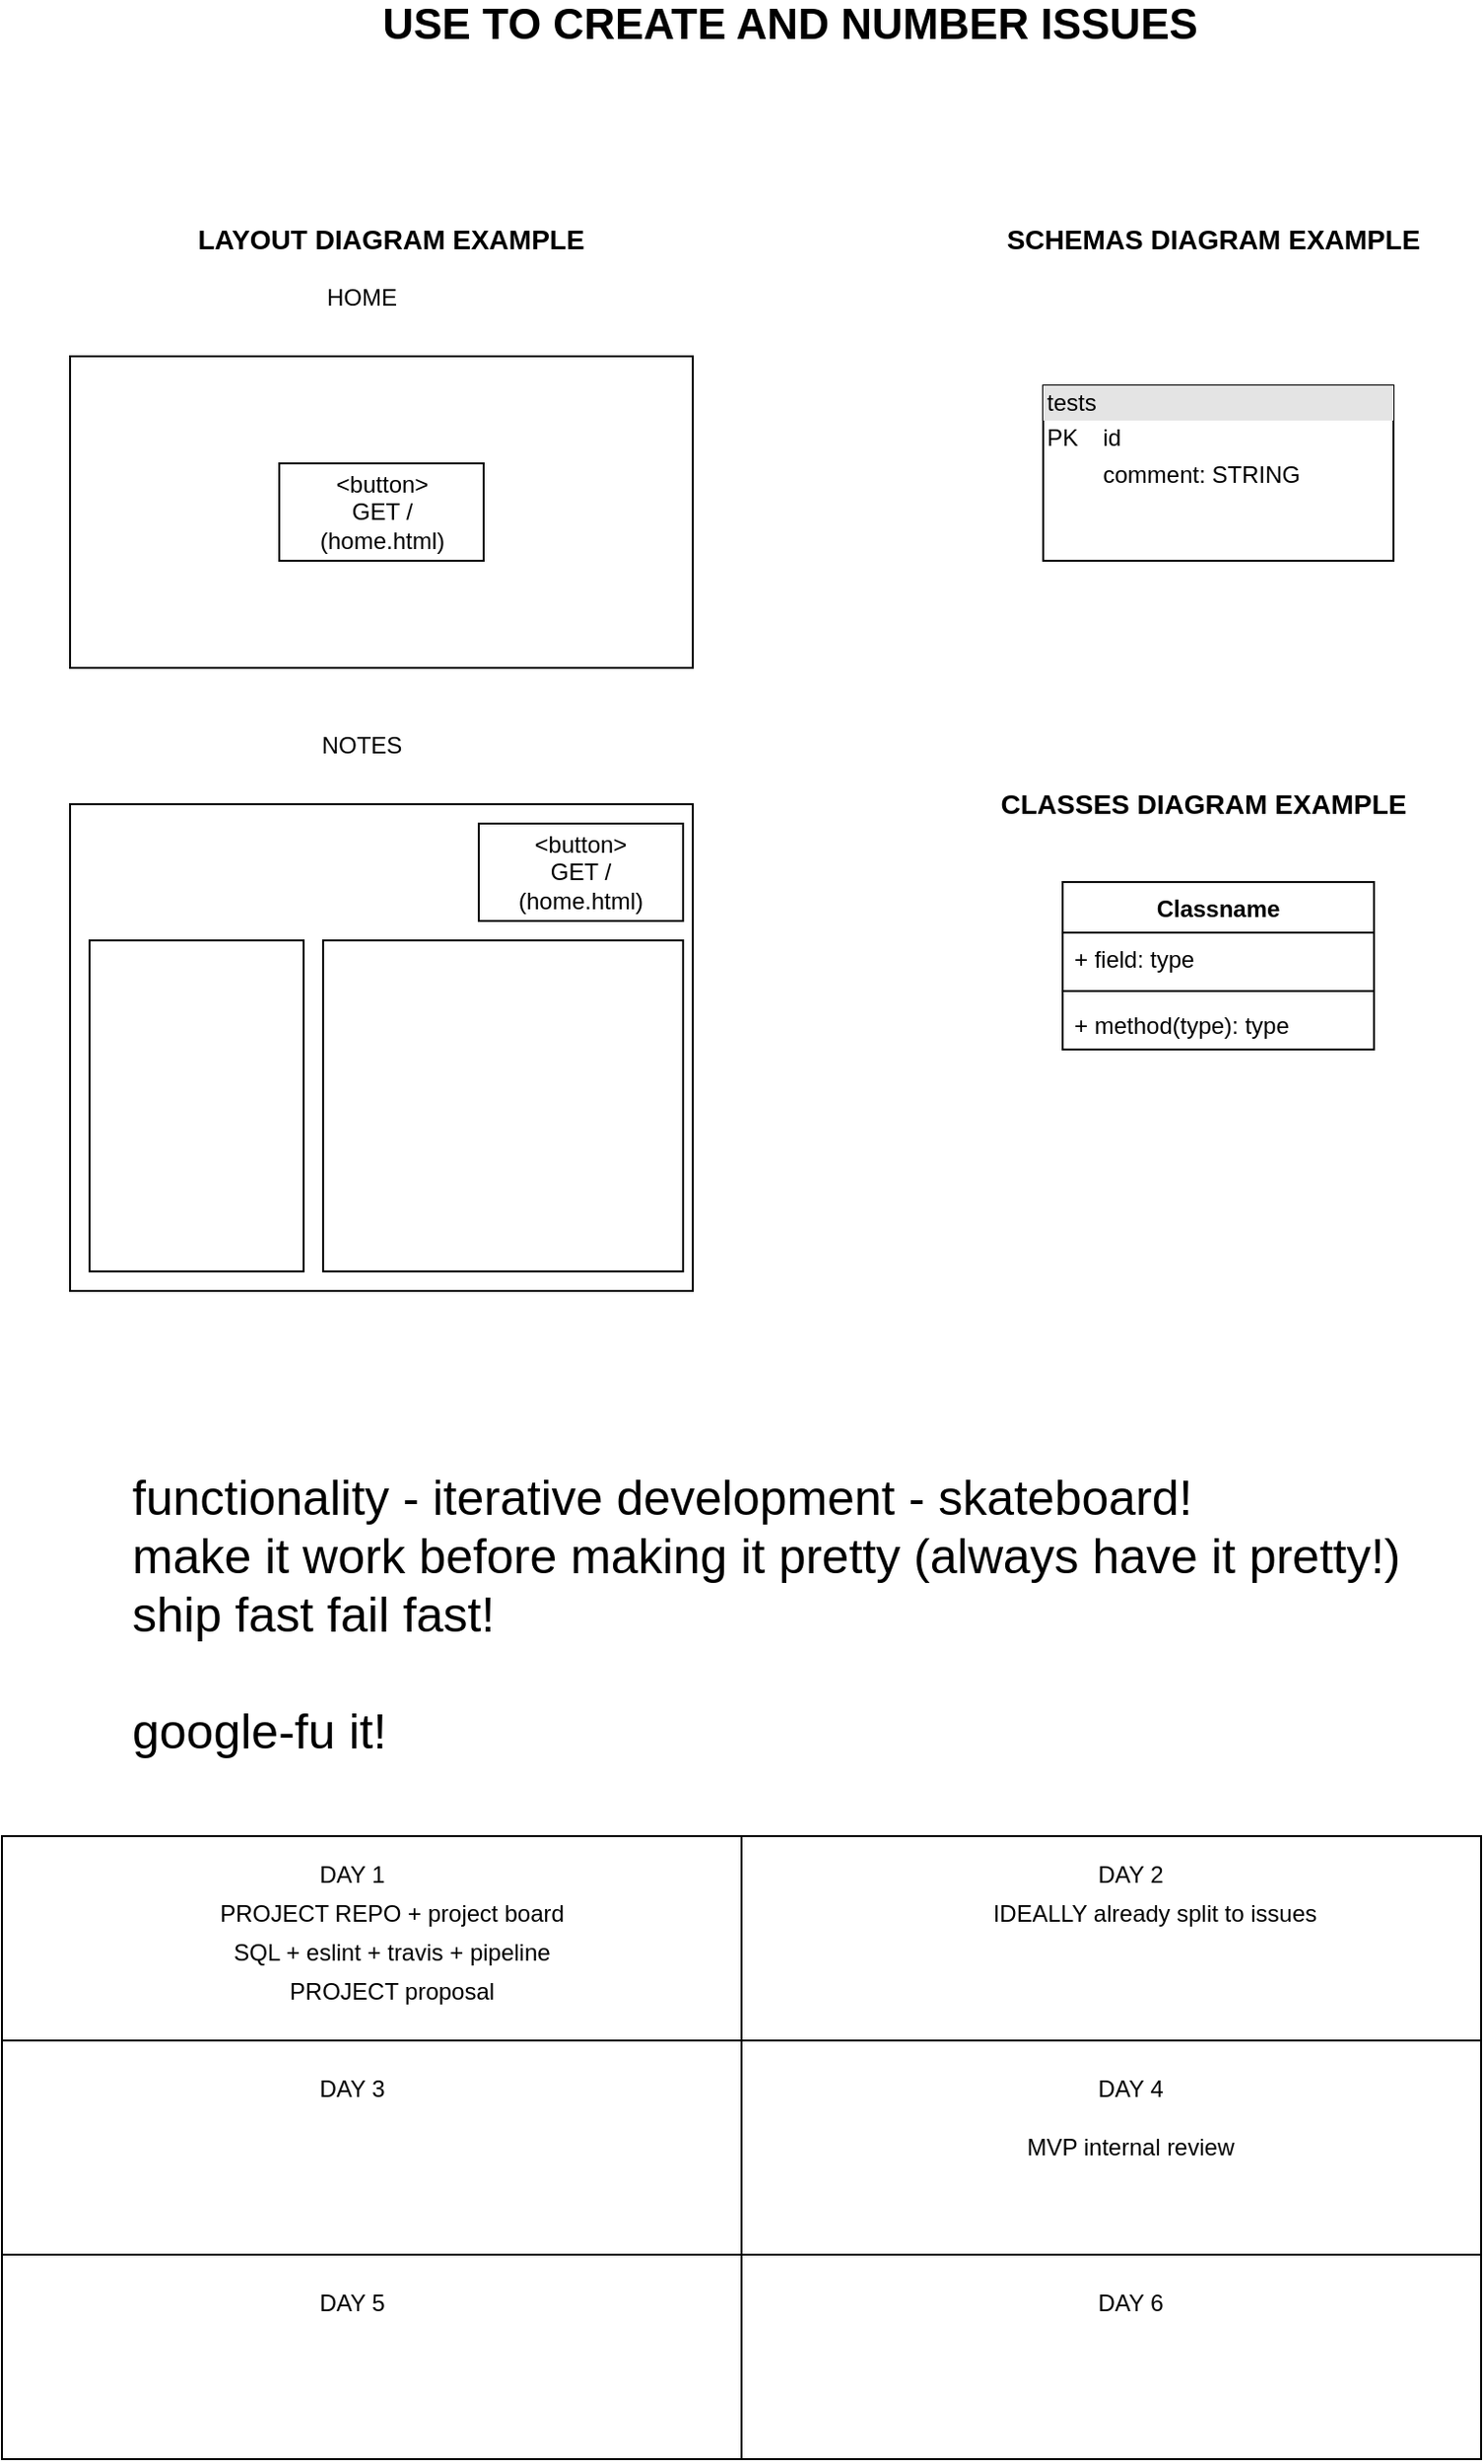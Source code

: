 <mxfile version="13.9.2" type="device"><diagram id="Yclo1I7aehY_4-xDRthJ" name="Page-1"><mxGraphModel dx="1106" dy="1723" grid="1" gridSize="10" guides="1" tooltips="1" connect="1" arrows="1" fold="1" page="1" pageScale="1" pageWidth="850" pageHeight="1100" math="0" shadow="0"><root><mxCell id="0"/><mxCell id="1" parent="0"/><mxCell id="7fcCKJ1JXYTxv_GgXycq-1" value="" style="rounded=0;whiteSpace=wrap;html=1;" parent="1" vertex="1"><mxGeometry x="80" y="80" width="320" height="160" as="geometry"/></mxCell><mxCell id="7fcCKJ1JXYTxv_GgXycq-2" value="HOME" style="text;html=1;strokeColor=none;fillColor=none;align=center;verticalAlign=middle;whiteSpace=wrap;rounded=0;" parent="1" vertex="1"><mxGeometry x="210" y="40" width="40" height="20" as="geometry"/></mxCell><mxCell id="7fcCKJ1JXYTxv_GgXycq-3" value="&amp;lt;button&amp;gt;&lt;br&gt;GET / &lt;br&gt;(home.html)" style="rounded=0;whiteSpace=wrap;html=1;" parent="1" vertex="1"><mxGeometry x="187.5" y="135" width="105" height="50" as="geometry"/></mxCell><mxCell id="7fcCKJ1JXYTxv_GgXycq-4" value="" style="rounded=0;whiteSpace=wrap;html=1;" parent="1" vertex="1"><mxGeometry x="80" y="310" width="320" height="250" as="geometry"/></mxCell><mxCell id="7fcCKJ1JXYTxv_GgXycq-5" value="NOTES" style="text;html=1;strokeColor=none;fillColor=none;align=center;verticalAlign=middle;whiteSpace=wrap;rounded=0;" parent="1" vertex="1"><mxGeometry x="210" y="270" width="40" height="20" as="geometry"/></mxCell><mxCell id="7fcCKJ1JXYTxv_GgXycq-6" value="&amp;lt;button&amp;gt;&lt;br&gt;GET / &lt;br&gt;(home.html)" style="rounded=0;whiteSpace=wrap;html=1;" parent="1" vertex="1"><mxGeometry x="290" y="320" width="105" height="50" as="geometry"/></mxCell><mxCell id="7fcCKJ1JXYTxv_GgXycq-7" value="" style="rounded=0;whiteSpace=wrap;html=1;" parent="1" vertex="1"><mxGeometry x="210" y="380" width="185" height="170" as="geometry"/></mxCell><mxCell id="7fcCKJ1JXYTxv_GgXycq-8" value="" style="rounded=0;whiteSpace=wrap;html=1;" parent="1" vertex="1"><mxGeometry x="90" y="380" width="110" height="170" as="geometry"/></mxCell><mxCell id="EQwp8sNR-uYuk6F5XT1M-2" value="" style="rounded=0;whiteSpace=wrap;html=1;" vertex="1" parent="1"><mxGeometry x="45" y="840" width="760" height="320" as="geometry"/></mxCell><mxCell id="EQwp8sNR-uYuk6F5XT1M-3" value="" style="rounded=0;whiteSpace=wrap;html=1;" vertex="1" parent="1"><mxGeometry x="45" y="945" width="760" height="110" as="geometry"/></mxCell><mxCell id="EQwp8sNR-uYuk6F5XT1M-9" value="" style="endArrow=none;html=1;entryX=0.5;entryY=0;entryDx=0;entryDy=0;exitX=0.5;exitY=1;exitDx=0;exitDy=0;" edge="1" parent="1" source="EQwp8sNR-uYuk6F5XT1M-2" target="EQwp8sNR-uYuk6F5XT1M-2"><mxGeometry width="50" height="50" relative="1" as="geometry"><mxPoint x="405" y="1080" as="sourcePoint"/><mxPoint x="455" y="1030" as="targetPoint"/></mxGeometry></mxCell><mxCell id="EQwp8sNR-uYuk6F5XT1M-10" value="DAY 1" style="text;html=1;strokeColor=none;fillColor=none;align=center;verticalAlign=middle;whiteSpace=wrap;rounded=0;" vertex="1" parent="1"><mxGeometry x="205" y="850" width="40" height="20" as="geometry"/></mxCell><mxCell id="EQwp8sNR-uYuk6F5XT1M-11" value="DAY 2" style="text;html=1;strokeColor=none;fillColor=none;align=center;verticalAlign=middle;whiteSpace=wrap;rounded=0;" vertex="1" parent="1"><mxGeometry x="605" y="850" width="40" height="20" as="geometry"/></mxCell><mxCell id="EQwp8sNR-uYuk6F5XT1M-12" value="DAY 3" style="text;html=1;strokeColor=none;fillColor=none;align=center;verticalAlign=middle;whiteSpace=wrap;rounded=0;" vertex="1" parent="1"><mxGeometry x="205" y="960" width="40" height="20" as="geometry"/></mxCell><mxCell id="EQwp8sNR-uYuk6F5XT1M-13" value="DAY 4" style="text;html=1;strokeColor=none;fillColor=none;align=center;verticalAlign=middle;whiteSpace=wrap;rounded=0;" vertex="1" parent="1"><mxGeometry x="605" y="960" width="40" height="20" as="geometry"/></mxCell><mxCell id="EQwp8sNR-uYuk6F5XT1M-14" value="DAY 5" style="text;html=1;strokeColor=none;fillColor=none;align=center;verticalAlign=middle;whiteSpace=wrap;rounded=0;" vertex="1" parent="1"><mxGeometry x="205" y="1070" width="40" height="20" as="geometry"/></mxCell><mxCell id="EQwp8sNR-uYuk6F5XT1M-15" value="DAY 6" style="text;html=1;strokeColor=none;fillColor=none;align=center;verticalAlign=middle;whiteSpace=wrap;rounded=0;" vertex="1" parent="1"><mxGeometry x="605" y="1070" width="40" height="20" as="geometry"/></mxCell><mxCell id="EQwp8sNR-uYuk6F5XT1M-16" value="PROJECT REPO + project board" style="text;html=1;strokeColor=none;fillColor=none;align=center;verticalAlign=middle;whiteSpace=wrap;rounded=0;" vertex="1" parent="1"><mxGeometry x="132.5" y="870" width="225" height="20" as="geometry"/></mxCell><mxCell id="EQwp8sNR-uYuk6F5XT1M-17" value="SQL + eslint + travis + pipeline" style="text;html=1;strokeColor=none;fillColor=none;align=center;verticalAlign=middle;whiteSpace=wrap;rounded=0;" vertex="1" parent="1"><mxGeometry x="132.5" y="890" width="225" height="20" as="geometry"/></mxCell><mxCell id="EQwp8sNR-uYuk6F5XT1M-18" value="PROJECT proposal" style="text;html=1;strokeColor=none;fillColor=none;align=center;verticalAlign=middle;whiteSpace=wrap;rounded=0;" vertex="1" parent="1"><mxGeometry x="132.5" y="910" width="225" height="20" as="geometry"/></mxCell><mxCell id="EQwp8sNR-uYuk6F5XT1M-19" value="MVP internal review" style="text;html=1;strokeColor=none;fillColor=none;align=center;verticalAlign=middle;whiteSpace=wrap;rounded=0;" vertex="1" parent="1"><mxGeometry x="555" y="990" width="140" height="20" as="geometry"/></mxCell><mxCell id="EQwp8sNR-uYuk6F5XT1M-20" value="&lt;font style=&quot;font-size: 25px&quot;&gt;functionality - iterative development - skateboard!&lt;/font&gt;" style="text;html=1;strokeColor=none;fillColor=none;align=left;verticalAlign=middle;whiteSpace=wrap;rounded=0;" vertex="1" parent="1"><mxGeometry x="110" y="650" width="680" height="30" as="geometry"/></mxCell><mxCell id="EQwp8sNR-uYuk6F5XT1M-22" value="&lt;font style=&quot;font-size: 25px&quot;&gt;ship fast fail fast!&lt;/font&gt;" style="text;html=1;strokeColor=none;fillColor=none;align=left;verticalAlign=middle;whiteSpace=wrap;rounded=0;" vertex="1" parent="1"><mxGeometry x="110" y="710" width="680" height="30" as="geometry"/></mxCell><mxCell id="EQwp8sNR-uYuk6F5XT1M-23" value="&lt;font style=&quot;font-size: 25px&quot;&gt;make it work before making it pretty (always have it pretty!)&lt;/font&gt;" style="text;html=1;strokeColor=none;fillColor=none;align=left;verticalAlign=middle;whiteSpace=wrap;rounded=0;" vertex="1" parent="1"><mxGeometry x="110" y="680" width="680" height="30" as="geometry"/></mxCell><mxCell id="EQwp8sNR-uYuk6F5XT1M-24" value="Classname" style="swimlane;fontStyle=1;align=center;verticalAlign=top;childLayout=stackLayout;horizontal=1;startSize=26;horizontalStack=0;resizeParent=1;resizeParentMax=0;resizeLast=0;collapsible=1;marginBottom=0;" vertex="1" parent="1"><mxGeometry x="590" y="350" width="160" height="86" as="geometry"/></mxCell><mxCell id="EQwp8sNR-uYuk6F5XT1M-25" value="+ field: type" style="text;strokeColor=none;fillColor=none;align=left;verticalAlign=top;spacingLeft=4;spacingRight=4;overflow=hidden;rotatable=0;points=[[0,0.5],[1,0.5]];portConstraint=eastwest;" vertex="1" parent="EQwp8sNR-uYuk6F5XT1M-24"><mxGeometry y="26" width="160" height="26" as="geometry"/></mxCell><mxCell id="EQwp8sNR-uYuk6F5XT1M-26" value="" style="line;strokeWidth=1;fillColor=none;align=left;verticalAlign=middle;spacingTop=-1;spacingLeft=3;spacingRight=3;rotatable=0;labelPosition=right;points=[];portConstraint=eastwest;" vertex="1" parent="EQwp8sNR-uYuk6F5XT1M-24"><mxGeometry y="52" width="160" height="8" as="geometry"/></mxCell><mxCell id="EQwp8sNR-uYuk6F5XT1M-27" value="+ method(type): type" style="text;strokeColor=none;fillColor=none;align=left;verticalAlign=top;spacingLeft=4;spacingRight=4;overflow=hidden;rotatable=0;points=[[0,0.5],[1,0.5]];portConstraint=eastwest;" vertex="1" parent="EQwp8sNR-uYuk6F5XT1M-24"><mxGeometry y="60" width="160" height="26" as="geometry"/></mxCell><mxCell id="EQwp8sNR-uYuk6F5XT1M-28" value="&lt;div style=&quot;box-sizing: border-box ; width: 100% ; background: #e4e4e4 ; padding: 2px&quot;&gt;tests&lt;/div&gt;&lt;table style=&quot;width: 100% ; font-size: 1em&quot; cellpadding=&quot;2&quot; cellspacing=&quot;0&quot;&gt;&lt;tbody&gt;&lt;tr&gt;&lt;td&gt;PK&lt;/td&gt;&lt;td&gt;id&lt;/td&gt;&lt;/tr&gt;&lt;tr&gt;&lt;td&gt;&lt;br&gt;&lt;/td&gt;&lt;td&gt;comment: STRING&lt;/td&gt;&lt;/tr&gt;&lt;tr&gt;&lt;td&gt;&lt;/td&gt;&lt;td&gt;&lt;br&gt;&lt;/td&gt;&lt;/tr&gt;&lt;/tbody&gt;&lt;/table&gt;" style="verticalAlign=top;align=left;overflow=fill;html=1;" vertex="1" parent="1"><mxGeometry x="580" y="95" width="180" height="90" as="geometry"/></mxCell><mxCell id="EQwp8sNR-uYuk6F5XT1M-30" value="&lt;font style=&quot;font-size: 25px&quot;&gt;google-fu it!&lt;/font&gt;" style="text;html=1;strokeColor=none;fillColor=none;align=left;verticalAlign=middle;whiteSpace=wrap;rounded=0;" vertex="1" parent="1"><mxGeometry x="110" y="770" width="680" height="30" as="geometry"/></mxCell><mxCell id="EQwp8sNR-uYuk6F5XT1M-31" value="IDEALLY already split to issues" style="text;html=1;strokeColor=none;fillColor=none;align=center;verticalAlign=middle;whiteSpace=wrap;rounded=0;" vertex="1" parent="1"><mxGeometry x="525" y="870" width="225" height="20" as="geometry"/></mxCell><mxCell id="EQwp8sNR-uYuk6F5XT1M-32" value="CLASSES DIAGRAM EXAMPLE" style="text;html=1;strokeColor=none;fillColor=none;align=center;verticalAlign=middle;whiteSpace=wrap;rounded=0;fontSize=14;fontStyle=1" vertex="1" parent="1"><mxGeometry x="550" y="300" width="225" height="20" as="geometry"/></mxCell><mxCell id="EQwp8sNR-uYuk6F5XT1M-34" value="LAYOUT DIAGRAM EXAMPLE" style="text;html=1;strokeColor=none;fillColor=none;align=center;verticalAlign=middle;whiteSpace=wrap;rounded=0;fontSize=14;fontStyle=1" vertex="1" parent="1"><mxGeometry x="140" y="10" width="210" height="20" as="geometry"/></mxCell><mxCell id="EQwp8sNR-uYuk6F5XT1M-35" value="SCHEMAS DIAGRAM EXAMPLE" style="text;html=1;strokeColor=none;fillColor=none;align=center;verticalAlign=middle;whiteSpace=wrap;rounded=0;fontSize=14;fontStyle=1" vertex="1" parent="1"><mxGeometry x="555" y="10" width="225" height="20" as="geometry"/></mxCell><mxCell id="EQwp8sNR-uYuk6F5XT1M-36" value="USE TO CREATE AND NUMBER ISSUES" style="text;html=1;strokeColor=none;fillColor=none;align=center;verticalAlign=middle;whiteSpace=wrap;rounded=0;fontSize=22;fontStyle=1" vertex="1" parent="1"><mxGeometry x="235" y="-100" width="430" height="20" as="geometry"/></mxCell></root></mxGraphModel></diagram></mxfile>